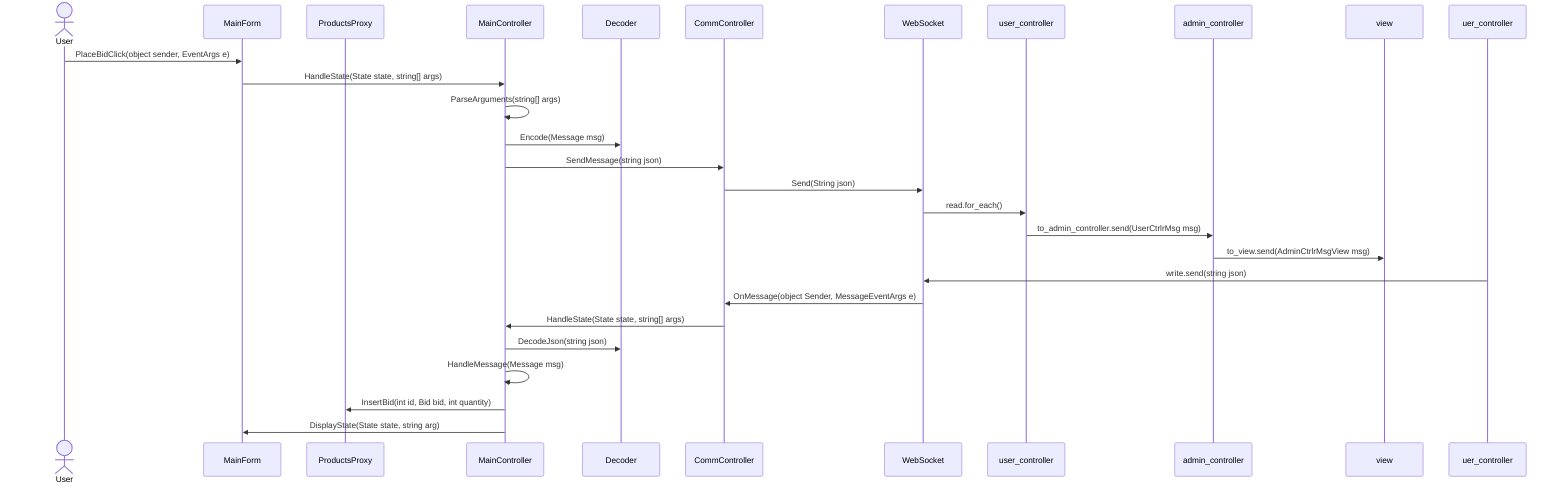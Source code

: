 sequenceDiagram

actor User
participant MainForm
participant ProductsProxy
participant MainController
participant Decoder
participant CommController
participant WebSocket
participant user_controller
participant admin_controller
participant view

User ->> MainForm: PlaceBidClick(object sender, EventArgs e)
MainForm ->> MainController: HandleState(State state, string[] args)
MainController ->> MainController: ParseArguments(string[] args)
MainController ->> Decoder: Encode(Message msg)
MainController ->> CommController: SendMessage(string json)
CommController ->> WebSocket: Send(String json)
WebSocket ->> user_controller: read.for_each()
user_controller ->> admin_controller: to_admin_controller.send(UserCtrlrMsg msg)
admin_controller->> view: to_view.send(AdminCtrlrMsgView msg)
uer_controller ->> WebSocket: write.send(string json)
WebSocket ->> CommController: OnMessage(object Sender, MessageEventArgs e)
CommController ->> MainController: HandleState(State state, string[] args)
MainController ->> Decoder: DecodeJson(string json)
MainController ->> MainController: HandleMessage(Message msg)
MainController ->> ProductsProxy: InsertBid(int id, Bid bid, int quantity)
MainController ->> MainForm: DisplayState(State state, string arg)